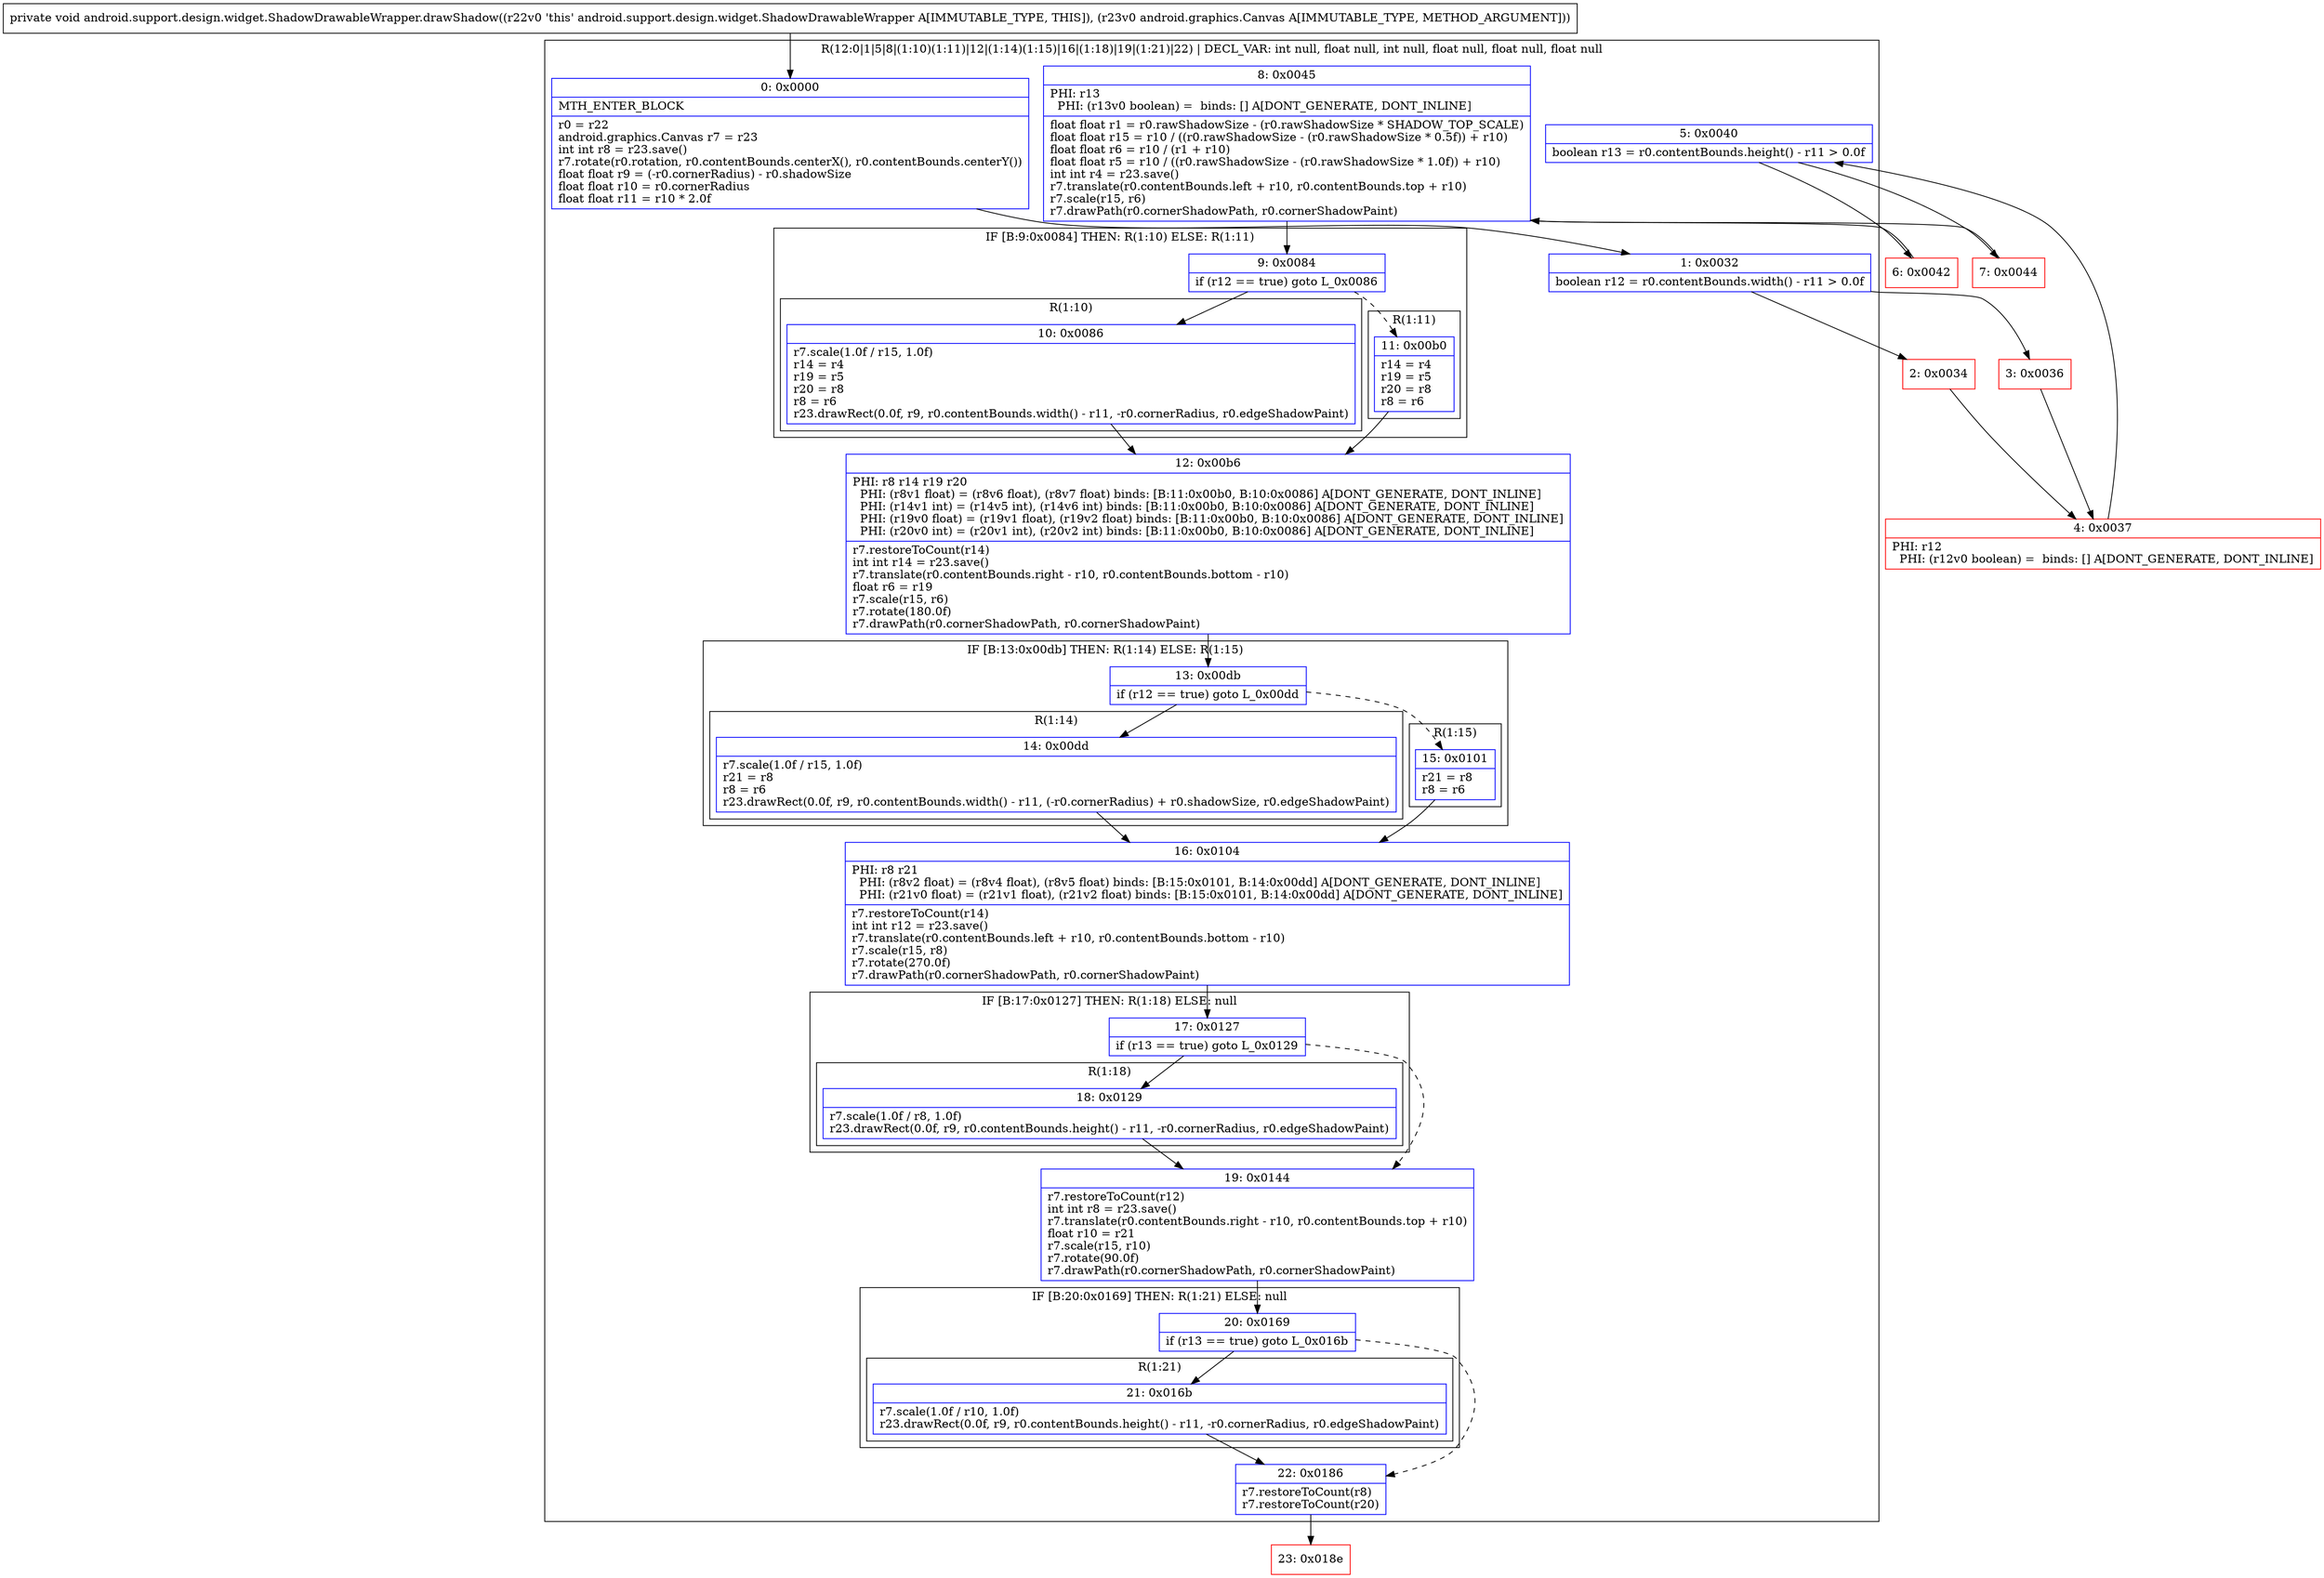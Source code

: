 digraph "CFG forandroid.support.design.widget.ShadowDrawableWrapper.drawShadow(Landroid\/graphics\/Canvas;)V" {
subgraph cluster_Region_915883671 {
label = "R(12:0|1|5|8|(1:10)(1:11)|12|(1:14)(1:15)|16|(1:18)|19|(1:21)|22) | DECL_VAR: int null, float null, int null, float null, float null, float null\l";
node [shape=record,color=blue];
Node_0 [shape=record,label="{0\:\ 0x0000|MTH_ENTER_BLOCK\l|r0 = r22\landroid.graphics.Canvas r7 = r23\lint int r8 = r23.save()\lr7.rotate(r0.rotation, r0.contentBounds.centerX(), r0.contentBounds.centerY())\lfloat float r9 = (\-r0.cornerRadius) \- r0.shadowSize\lfloat float r10 = r0.cornerRadius\lfloat float r11 = r10 * 2.0f\l}"];
Node_1 [shape=record,label="{1\:\ 0x0032|boolean r12 = r0.contentBounds.width() \- r11 \> 0.0f\l}"];
Node_5 [shape=record,label="{5\:\ 0x0040|boolean r13 = r0.contentBounds.height() \- r11 \> 0.0f\l}"];
Node_8 [shape=record,label="{8\:\ 0x0045|PHI: r13 \l  PHI: (r13v0 boolean) =  binds: [] A[DONT_GENERATE, DONT_INLINE]\l|float float r1 = r0.rawShadowSize \- (r0.rawShadowSize * SHADOW_TOP_SCALE)\lfloat float r15 = r10 \/ ((r0.rawShadowSize \- (r0.rawShadowSize * 0.5f)) + r10)\lfloat float r6 = r10 \/ (r1 + r10)\lfloat float r5 = r10 \/ ((r0.rawShadowSize \- (r0.rawShadowSize * 1.0f)) + r10)\lint int r4 = r23.save()\lr7.translate(r0.contentBounds.left + r10, r0.contentBounds.top + r10)\lr7.scale(r15, r6)\lr7.drawPath(r0.cornerShadowPath, r0.cornerShadowPaint)\l}"];
subgraph cluster_IfRegion_463717413 {
label = "IF [B:9:0x0084] THEN: R(1:10) ELSE: R(1:11)";
node [shape=record,color=blue];
Node_9 [shape=record,label="{9\:\ 0x0084|if (r12 == true) goto L_0x0086\l}"];
subgraph cluster_Region_901035554 {
label = "R(1:10)";
node [shape=record,color=blue];
Node_10 [shape=record,label="{10\:\ 0x0086|r7.scale(1.0f \/ r15, 1.0f)\lr14 = r4\lr19 = r5\lr20 = r8\lr8 = r6\lr23.drawRect(0.0f, r9, r0.contentBounds.width() \- r11, \-r0.cornerRadius, r0.edgeShadowPaint)\l}"];
}
subgraph cluster_Region_1890509082 {
label = "R(1:11)";
node [shape=record,color=blue];
Node_11 [shape=record,label="{11\:\ 0x00b0|r14 = r4\lr19 = r5\lr20 = r8\lr8 = r6\l}"];
}
}
Node_12 [shape=record,label="{12\:\ 0x00b6|PHI: r8 r14 r19 r20 \l  PHI: (r8v1 float) = (r8v6 float), (r8v7 float) binds: [B:11:0x00b0, B:10:0x0086] A[DONT_GENERATE, DONT_INLINE]\l  PHI: (r14v1 int) = (r14v5 int), (r14v6 int) binds: [B:11:0x00b0, B:10:0x0086] A[DONT_GENERATE, DONT_INLINE]\l  PHI: (r19v0 float) = (r19v1 float), (r19v2 float) binds: [B:11:0x00b0, B:10:0x0086] A[DONT_GENERATE, DONT_INLINE]\l  PHI: (r20v0 int) = (r20v1 int), (r20v2 int) binds: [B:11:0x00b0, B:10:0x0086] A[DONT_GENERATE, DONT_INLINE]\l|r7.restoreToCount(r14)\lint int r14 = r23.save()\lr7.translate(r0.contentBounds.right \- r10, r0.contentBounds.bottom \- r10)\lfloat r6 = r19\lr7.scale(r15, r6)\lr7.rotate(180.0f)\lr7.drawPath(r0.cornerShadowPath, r0.cornerShadowPaint)\l}"];
subgraph cluster_IfRegion_1460186685 {
label = "IF [B:13:0x00db] THEN: R(1:14) ELSE: R(1:15)";
node [shape=record,color=blue];
Node_13 [shape=record,label="{13\:\ 0x00db|if (r12 == true) goto L_0x00dd\l}"];
subgraph cluster_Region_550069751 {
label = "R(1:14)";
node [shape=record,color=blue];
Node_14 [shape=record,label="{14\:\ 0x00dd|r7.scale(1.0f \/ r15, 1.0f)\lr21 = r8\lr8 = r6\lr23.drawRect(0.0f, r9, r0.contentBounds.width() \- r11, (\-r0.cornerRadius) + r0.shadowSize, r0.edgeShadowPaint)\l}"];
}
subgraph cluster_Region_1868272837 {
label = "R(1:15)";
node [shape=record,color=blue];
Node_15 [shape=record,label="{15\:\ 0x0101|r21 = r8\lr8 = r6\l}"];
}
}
Node_16 [shape=record,label="{16\:\ 0x0104|PHI: r8 r21 \l  PHI: (r8v2 float) = (r8v4 float), (r8v5 float) binds: [B:15:0x0101, B:14:0x00dd] A[DONT_GENERATE, DONT_INLINE]\l  PHI: (r21v0 float) = (r21v1 float), (r21v2 float) binds: [B:15:0x0101, B:14:0x00dd] A[DONT_GENERATE, DONT_INLINE]\l|r7.restoreToCount(r14)\lint int r12 = r23.save()\lr7.translate(r0.contentBounds.left + r10, r0.contentBounds.bottom \- r10)\lr7.scale(r15, r8)\lr7.rotate(270.0f)\lr7.drawPath(r0.cornerShadowPath, r0.cornerShadowPaint)\l}"];
subgraph cluster_IfRegion_1845329347 {
label = "IF [B:17:0x0127] THEN: R(1:18) ELSE: null";
node [shape=record,color=blue];
Node_17 [shape=record,label="{17\:\ 0x0127|if (r13 == true) goto L_0x0129\l}"];
subgraph cluster_Region_1821646434 {
label = "R(1:18)";
node [shape=record,color=blue];
Node_18 [shape=record,label="{18\:\ 0x0129|r7.scale(1.0f \/ r8, 1.0f)\lr23.drawRect(0.0f, r9, r0.contentBounds.height() \- r11, \-r0.cornerRadius, r0.edgeShadowPaint)\l}"];
}
}
Node_19 [shape=record,label="{19\:\ 0x0144|r7.restoreToCount(r12)\lint int r8 = r23.save()\lr7.translate(r0.contentBounds.right \- r10, r0.contentBounds.top + r10)\lfloat r10 = r21\lr7.scale(r15, r10)\lr7.rotate(90.0f)\lr7.drawPath(r0.cornerShadowPath, r0.cornerShadowPaint)\l}"];
subgraph cluster_IfRegion_1792862039 {
label = "IF [B:20:0x0169] THEN: R(1:21) ELSE: null";
node [shape=record,color=blue];
Node_20 [shape=record,label="{20\:\ 0x0169|if (r13 == true) goto L_0x016b\l}"];
subgraph cluster_Region_1614499481 {
label = "R(1:21)";
node [shape=record,color=blue];
Node_21 [shape=record,label="{21\:\ 0x016b|r7.scale(1.0f \/ r10, 1.0f)\lr23.drawRect(0.0f, r9, r0.contentBounds.height() \- r11, \-r0.cornerRadius, r0.edgeShadowPaint)\l}"];
}
}
Node_22 [shape=record,label="{22\:\ 0x0186|r7.restoreToCount(r8)\lr7.restoreToCount(r20)\l}"];
}
Node_2 [shape=record,color=red,label="{2\:\ 0x0034}"];
Node_3 [shape=record,color=red,label="{3\:\ 0x0036}"];
Node_4 [shape=record,color=red,label="{4\:\ 0x0037|PHI: r12 \l  PHI: (r12v0 boolean) =  binds: [] A[DONT_GENERATE, DONT_INLINE]\l}"];
Node_6 [shape=record,color=red,label="{6\:\ 0x0042}"];
Node_7 [shape=record,color=red,label="{7\:\ 0x0044}"];
Node_23 [shape=record,color=red,label="{23\:\ 0x018e}"];
MethodNode[shape=record,label="{private void android.support.design.widget.ShadowDrawableWrapper.drawShadow((r22v0 'this' android.support.design.widget.ShadowDrawableWrapper A[IMMUTABLE_TYPE, THIS]), (r23v0 android.graphics.Canvas A[IMMUTABLE_TYPE, METHOD_ARGUMENT])) }"];
MethodNode -> Node_0;
Node_0 -> Node_1;
Node_1 -> Node_2;
Node_1 -> Node_3;
Node_5 -> Node_6;
Node_5 -> Node_7;
Node_8 -> Node_9;
Node_9 -> Node_10;
Node_9 -> Node_11[style=dashed];
Node_10 -> Node_12;
Node_11 -> Node_12;
Node_12 -> Node_13;
Node_13 -> Node_14;
Node_13 -> Node_15[style=dashed];
Node_14 -> Node_16;
Node_15 -> Node_16;
Node_16 -> Node_17;
Node_17 -> Node_18;
Node_17 -> Node_19[style=dashed];
Node_18 -> Node_19;
Node_19 -> Node_20;
Node_20 -> Node_21;
Node_20 -> Node_22[style=dashed];
Node_21 -> Node_22;
Node_22 -> Node_23;
Node_2 -> Node_4;
Node_3 -> Node_4;
Node_4 -> Node_5;
Node_6 -> Node_8;
Node_7 -> Node_8;
}

